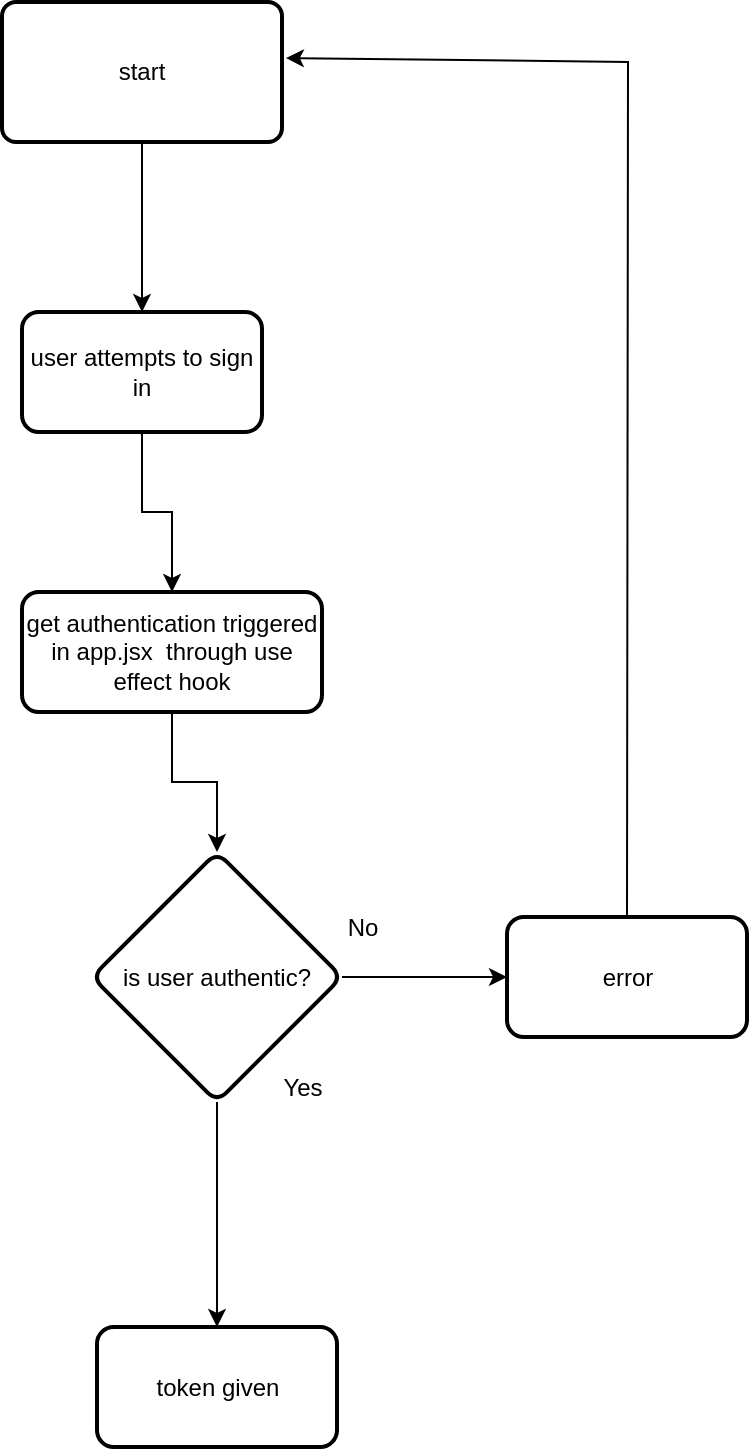 <mxfile version="26.1.3">
  <diagram id="C5RBs43oDa-KdzZeNtuy" name="Page-1">
    <mxGraphModel dx="872" dy="469" grid="1" gridSize="10" guides="1" tooltips="1" connect="1" arrows="1" fold="1" page="1" pageScale="1" pageWidth="827" pageHeight="1169" math="0" shadow="0">
      <root>
        <mxCell id="WIyWlLk6GJQsqaUBKTNV-0" />
        <mxCell id="WIyWlLk6GJQsqaUBKTNV-1" parent="WIyWlLk6GJQsqaUBKTNV-0" />
        <mxCell id="7ftxl7zBLwke0Bp_aZko-4" value="" style="edgeStyle=orthogonalEdgeStyle;rounded=0;orthogonalLoop=1;jettySize=auto;html=1;" edge="1" parent="WIyWlLk6GJQsqaUBKTNV-1" source="7ftxl7zBLwke0Bp_aZko-1" target="7ftxl7zBLwke0Bp_aZko-3">
          <mxGeometry relative="1" as="geometry" />
        </mxCell>
        <mxCell id="7ftxl7zBLwke0Bp_aZko-1" value="start" style="rounded=1;whiteSpace=wrap;html=1;absoluteArcSize=1;arcSize=14;strokeWidth=2;" vertex="1" parent="WIyWlLk6GJQsqaUBKTNV-1">
          <mxGeometry x="310" y="60" width="140" height="70" as="geometry" />
        </mxCell>
        <mxCell id="7ftxl7zBLwke0Bp_aZko-6" value="" style="edgeStyle=orthogonalEdgeStyle;rounded=0;orthogonalLoop=1;jettySize=auto;html=1;" edge="1" parent="WIyWlLk6GJQsqaUBKTNV-1" source="7ftxl7zBLwke0Bp_aZko-3" target="7ftxl7zBLwke0Bp_aZko-5">
          <mxGeometry relative="1" as="geometry" />
        </mxCell>
        <mxCell id="7ftxl7zBLwke0Bp_aZko-3" value="user attempts to sign in" style="whiteSpace=wrap;html=1;rounded=1;arcSize=14;strokeWidth=2;" vertex="1" parent="WIyWlLk6GJQsqaUBKTNV-1">
          <mxGeometry x="320" y="215" width="120" height="60" as="geometry" />
        </mxCell>
        <mxCell id="7ftxl7zBLwke0Bp_aZko-8" value="" style="edgeStyle=orthogonalEdgeStyle;rounded=0;orthogonalLoop=1;jettySize=auto;html=1;" edge="1" parent="WIyWlLk6GJQsqaUBKTNV-1" source="7ftxl7zBLwke0Bp_aZko-5" target="7ftxl7zBLwke0Bp_aZko-7">
          <mxGeometry relative="1" as="geometry" />
        </mxCell>
        <mxCell id="7ftxl7zBLwke0Bp_aZko-5" value="get authentication triggered in app.jsx&amp;nbsp; through use effect hook" style="whiteSpace=wrap;html=1;rounded=1;arcSize=14;strokeWidth=2;" vertex="1" parent="WIyWlLk6GJQsqaUBKTNV-1">
          <mxGeometry x="320" y="355" width="150" height="60" as="geometry" />
        </mxCell>
        <mxCell id="7ftxl7zBLwke0Bp_aZko-11" value="" style="edgeStyle=orthogonalEdgeStyle;rounded=0;orthogonalLoop=1;jettySize=auto;html=1;" edge="1" parent="WIyWlLk6GJQsqaUBKTNV-1" source="7ftxl7zBLwke0Bp_aZko-7" target="7ftxl7zBLwke0Bp_aZko-10">
          <mxGeometry relative="1" as="geometry" />
        </mxCell>
        <mxCell id="7ftxl7zBLwke0Bp_aZko-15" value="" style="edgeStyle=orthogonalEdgeStyle;rounded=0;orthogonalLoop=1;jettySize=auto;html=1;" edge="1" parent="WIyWlLk6GJQsqaUBKTNV-1" source="7ftxl7zBLwke0Bp_aZko-7" target="7ftxl7zBLwke0Bp_aZko-14">
          <mxGeometry relative="1" as="geometry" />
        </mxCell>
        <mxCell id="7ftxl7zBLwke0Bp_aZko-7" value="is user authentic?" style="rhombus;whiteSpace=wrap;html=1;rounded=1;arcSize=14;strokeWidth=2;" vertex="1" parent="WIyWlLk6GJQsqaUBKTNV-1">
          <mxGeometry x="355" y="485" width="125" height="125" as="geometry" />
        </mxCell>
        <mxCell id="7ftxl7zBLwke0Bp_aZko-9" value="No" style="text;html=1;align=center;verticalAlign=middle;resizable=0;points=[];autosize=1;strokeColor=none;fillColor=none;" vertex="1" parent="WIyWlLk6GJQsqaUBKTNV-1">
          <mxGeometry x="470" y="508" width="40" height="30" as="geometry" />
        </mxCell>
        <mxCell id="7ftxl7zBLwke0Bp_aZko-10" value="error" style="whiteSpace=wrap;html=1;rounded=1;arcSize=14;strokeWidth=2;" vertex="1" parent="WIyWlLk6GJQsqaUBKTNV-1">
          <mxGeometry x="562.5" y="517.5" width="120" height="60" as="geometry" />
        </mxCell>
        <mxCell id="7ftxl7zBLwke0Bp_aZko-12" value="" style="endArrow=classic;html=1;rounded=0;exitX=0.5;exitY=0;exitDx=0;exitDy=0;entryX=1.014;entryY=0.4;entryDx=0;entryDy=0;entryPerimeter=0;" edge="1" parent="WIyWlLk6GJQsqaUBKTNV-1" source="7ftxl7zBLwke0Bp_aZko-10" target="7ftxl7zBLwke0Bp_aZko-1">
          <mxGeometry width="50" height="50" relative="1" as="geometry">
            <mxPoint x="632.5" y="480" as="sourcePoint" />
            <mxPoint x="623" y="250" as="targetPoint" />
            <Array as="points">
              <mxPoint x="623" y="90" />
            </Array>
          </mxGeometry>
        </mxCell>
        <mxCell id="7ftxl7zBLwke0Bp_aZko-13" value="Yes" style="text;html=1;align=center;verticalAlign=middle;resizable=0;points=[];autosize=1;strokeColor=none;fillColor=none;" vertex="1" parent="WIyWlLk6GJQsqaUBKTNV-1">
          <mxGeometry x="440" y="588" width="40" height="30" as="geometry" />
        </mxCell>
        <mxCell id="7ftxl7zBLwke0Bp_aZko-14" value="token given" style="whiteSpace=wrap;html=1;rounded=1;arcSize=14;strokeWidth=2;" vertex="1" parent="WIyWlLk6GJQsqaUBKTNV-1">
          <mxGeometry x="357.5" y="722.5" width="120" height="60" as="geometry" />
        </mxCell>
      </root>
    </mxGraphModel>
  </diagram>
</mxfile>
